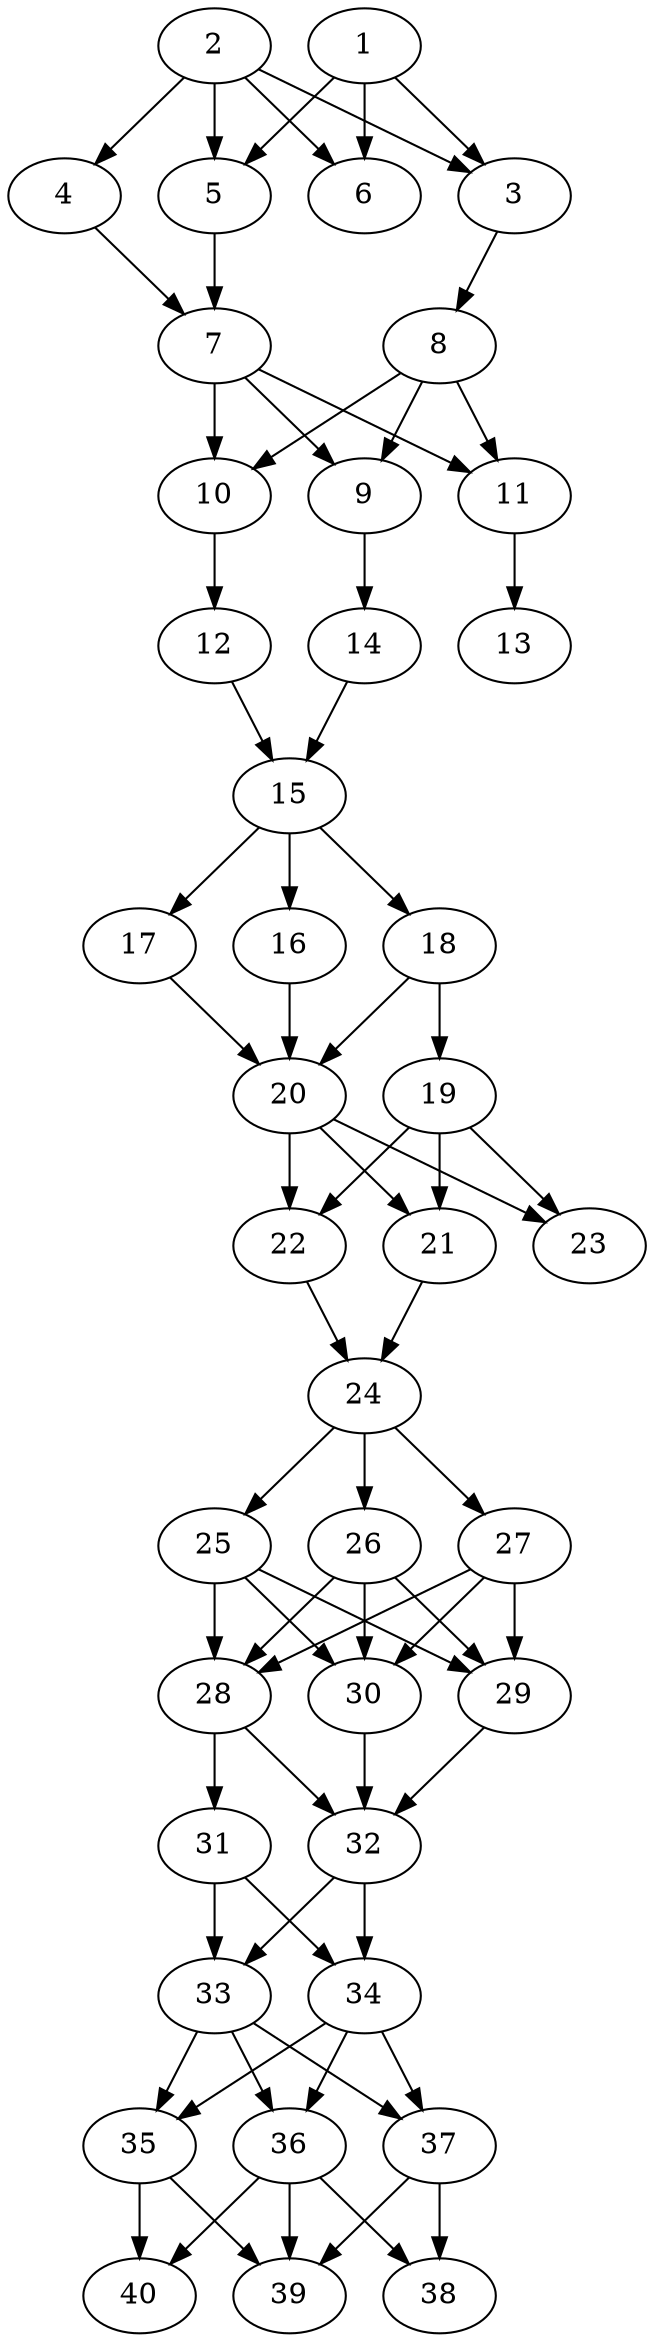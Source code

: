 // DAG automatically generated by daggen at Thu Oct  3 14:06:48 2019
// ./daggen --dot -n 40 --ccr 0.4 --fat 0.3 --regular 0.5 --density 0.9 --mindata 5242880 --maxdata 52428800 
digraph G {
  1 [size="32248320", alpha="0.18", expect_size="12899328"] 
  1 -> 3 [size ="12899328"]
  1 -> 5 [size ="12899328"]
  1 -> 6 [size ="12899328"]
  2 [size="47111680", alpha="0.06", expect_size="18844672"] 
  2 -> 3 [size ="18844672"]
  2 -> 4 [size ="18844672"]
  2 -> 5 [size ="18844672"]
  2 -> 6 [size ="18844672"]
  3 [size="46397440", alpha="0.05", expect_size="18558976"] 
  3 -> 8 [size ="18558976"]
  4 [size="106452480", alpha="0.08", expect_size="42580992"] 
  4 -> 7 [size ="42580992"]
  5 [size="61045760", alpha="0.10", expect_size="24418304"] 
  5 -> 7 [size ="24418304"]
  6 [size="109808640", alpha="0.14", expect_size="43923456"] 
  7 [size="58539520", alpha="0.17", expect_size="23415808"] 
  7 -> 9 [size ="23415808"]
  7 -> 10 [size ="23415808"]
  7 -> 11 [size ="23415808"]
  8 [size="16053760", alpha="0.11", expect_size="6421504"] 
  8 -> 9 [size ="6421504"]
  8 -> 10 [size ="6421504"]
  8 -> 11 [size ="6421504"]
  9 [size="24171520", alpha="0.06", expect_size="9668608"] 
  9 -> 14 [size ="9668608"]
  10 [size="44684800", alpha="0.18", expect_size="17873920"] 
  10 -> 12 [size ="17873920"]
  11 [size="21422080", alpha="0.03", expect_size="8568832"] 
  11 -> 13 [size ="8568832"]
  12 [size="125020160", alpha="0.14", expect_size="50008064"] 
  12 -> 15 [size ="50008064"]
  13 [size="43591680", alpha="0.08", expect_size="17436672"] 
  14 [size="70246400", alpha="0.16", expect_size="28098560"] 
  14 -> 15 [size ="28098560"]
  15 [size="116743680", alpha="0.08", expect_size="46697472"] 
  15 -> 16 [size ="46697472"]
  15 -> 17 [size ="46697472"]
  15 -> 18 [size ="46697472"]
  16 [size="55639040", alpha="0.17", expect_size="22255616"] 
  16 -> 20 [size ="22255616"]
  17 [size="23047680", alpha="0.02", expect_size="9219072"] 
  17 -> 20 [size ="9219072"]
  18 [size="125294080", alpha="0.13", expect_size="50117632"] 
  18 -> 19 [size ="50117632"]
  18 -> 20 [size ="50117632"]
  19 [size="70809600", alpha="0.01", expect_size="28323840"] 
  19 -> 21 [size ="28323840"]
  19 -> 22 [size ="28323840"]
  19 -> 23 [size ="28323840"]
  20 [size="105313280", alpha="0.17", expect_size="42125312"] 
  20 -> 21 [size ="42125312"]
  20 -> 22 [size ="42125312"]
  20 -> 23 [size ="42125312"]
  21 [size="94082560", alpha="0.15", expect_size="37633024"] 
  21 -> 24 [size ="37633024"]
  22 [size="111800320", alpha="0.20", expect_size="44720128"] 
  22 -> 24 [size ="44720128"]
  23 [size="73584640", alpha="0.10", expect_size="29433856"] 
  24 [size="120742400", alpha="0.16", expect_size="48296960"] 
  24 -> 25 [size ="48296960"]
  24 -> 26 [size ="48296960"]
  24 -> 27 [size ="48296960"]
  25 [size="99184640", alpha="0.10", expect_size="39673856"] 
  25 -> 28 [size ="39673856"]
  25 -> 29 [size ="39673856"]
  25 -> 30 [size ="39673856"]
  26 [size="27118080", alpha="0.00", expect_size="10847232"] 
  26 -> 28 [size ="10847232"]
  26 -> 29 [size ="10847232"]
  26 -> 30 [size ="10847232"]
  27 [size="130050560", alpha="0.18", expect_size="52020224"] 
  27 -> 28 [size ="52020224"]
  27 -> 29 [size ="52020224"]
  27 -> 30 [size ="52020224"]
  28 [size="21980160", alpha="0.17", expect_size="8792064"] 
  28 -> 31 [size ="8792064"]
  28 -> 32 [size ="8792064"]
  29 [size="100620800", alpha="0.17", expect_size="40248320"] 
  29 -> 32 [size ="40248320"]
  30 [size="108602880", alpha="0.03", expect_size="43441152"] 
  30 -> 32 [size ="43441152"]
  31 [size="89408000", alpha="0.10", expect_size="35763200"] 
  31 -> 33 [size ="35763200"]
  31 -> 34 [size ="35763200"]
  32 [size="62172160", alpha="0.17", expect_size="24868864"] 
  32 -> 33 [size ="24868864"]
  32 -> 34 [size ="24868864"]
  33 [size="60902400", alpha="0.08", expect_size="24360960"] 
  33 -> 35 [size ="24360960"]
  33 -> 36 [size ="24360960"]
  33 -> 37 [size ="24360960"]
  34 [size="118891520", alpha="0.09", expect_size="47556608"] 
  34 -> 35 [size ="47556608"]
  34 -> 36 [size ="47556608"]
  34 -> 37 [size ="47556608"]
  35 [size="93555200", alpha="0.08", expect_size="37422080"] 
  35 -> 39 [size ="37422080"]
  35 -> 40 [size ="37422080"]
  36 [size="32829440", alpha="0.13", expect_size="13131776"] 
  36 -> 38 [size ="13131776"]
  36 -> 39 [size ="13131776"]
  36 -> 40 [size ="13131776"]
  37 [size="33423360", alpha="0.01", expect_size="13369344"] 
  37 -> 38 [size ="13369344"]
  37 -> 39 [size ="13369344"]
  38 [size="22801920", alpha="0.08", expect_size="9120768"] 
  39 [size="121881600", alpha="0.04", expect_size="48752640"] 
  40 [size="105792000", alpha="0.16", expect_size="42316800"] 
}
